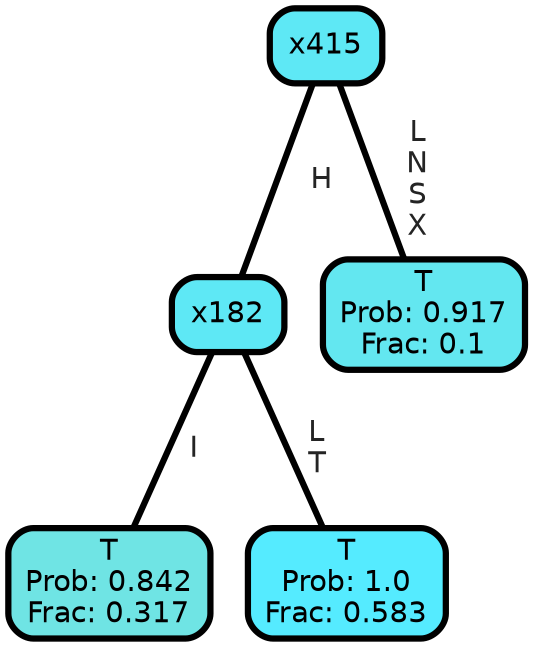 graph Tree {
node [shape=box, style="filled, rounded",color="black",penwidth="3",fontcolor="black",                 fontname=helvetica] ;
graph [ranksep="0 equally", splines=straight,                 bgcolor=transparent, dpi=200] ;
edge [fontname=helvetica, fontweight=bold,fontcolor=grey14,color=black] ;
0 [label="T
Prob: 0.842
Frac: 0.317", fillcolor="#6fe4e4"] ;
1 [label="x182", fillcolor="#5ee8f5"] ;
2 [label="T
Prob: 1.0
Frac: 0.583", fillcolor="#55ebff"] ;
3 [label="x415", fillcolor="#5ee8f5"] ;
4 [label="T
Prob: 0.917
Frac: 0.1", fillcolor="#63e7f0"] ;
1 -- 0 [label=" I",penwidth=3] ;
1 -- 2 [label=" L\n T",penwidth=3] ;
3 -- 1 [label=" H",penwidth=3] ;
3 -- 4 [label=" L\n N\n S\n X",penwidth=3] ;
{rank = same;}}